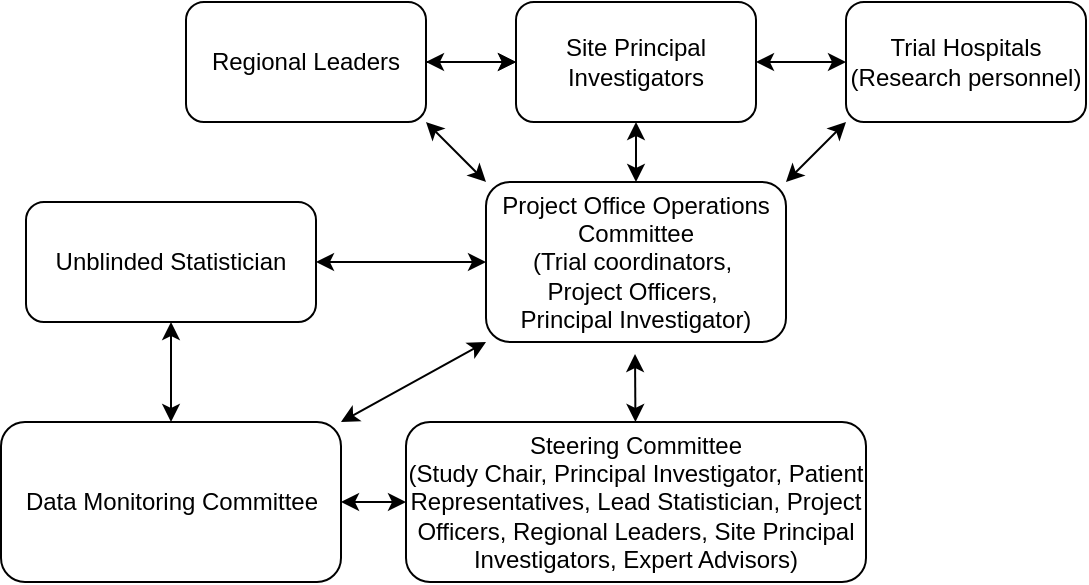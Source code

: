 <mxfile version="24.7.8">
  <diagram name="Page-1" id="yTGzASOgea65CKGcj_yf">
    <mxGraphModel dx="1242" dy="907" grid="1" gridSize="10" guides="1" tooltips="1" connect="1" arrows="1" fold="1" page="1" pageScale="1" pageWidth="850" pageHeight="1100" math="0" shadow="0">
      <root>
        <mxCell id="0" />
        <mxCell id="1" parent="0" />
        <mxCell id="I5sw_uTmaOkr9en3O7h7-2" value="Site Principal Investigators" style="rounded=1;whiteSpace=wrap;html=1;fillColor=none;strokeColor=#000000;fontColor=#000000;" parent="1" vertex="1">
          <mxGeometry x="395" y="250" width="120" height="60" as="geometry" />
        </mxCell>
        <mxCell id="I5sw_uTmaOkr9en3O7h7-3" value="Project Office Operations Committee&lt;div&gt;(Trial coordinators,&amp;nbsp;&lt;/div&gt;&lt;div&gt;Project Officers,&amp;nbsp;&lt;/div&gt;&lt;div&gt;Principal Investigator)&lt;/div&gt;" style="rounded=1;whiteSpace=wrap;html=1;fillColor=none;strokeColor=#000000;fontColor=#000000;" parent="1" vertex="1">
          <mxGeometry x="380" y="340" width="150" height="80" as="geometry" />
        </mxCell>
        <mxCell id="I5sw_uTmaOkr9en3O7h7-4" value="&lt;div&gt;Data Monitoring Committee&lt;/div&gt;" style="rounded=1;whiteSpace=wrap;html=1;fillColor=none;strokeColor=#000000;fontColor=#000000;" parent="1" vertex="1">
          <mxGeometry x="137.5" y="460" width="170" height="80" as="geometry" />
        </mxCell>
        <mxCell id="I5sw_uTmaOkr9en3O7h7-6" value="" style="endArrow=classic;startArrow=classic;html=1;rounded=0;entryX=0;entryY=1;entryDx=0;entryDy=0;exitX=1;exitY=0;exitDx=0;exitDy=0;strokeColor=#000000;fontColor=#000000;" parent="1" source="I5sw_uTmaOkr9en3O7h7-4" target="I5sw_uTmaOkr9en3O7h7-3" edge="1">
          <mxGeometry width="50" height="50" relative="1" as="geometry">
            <mxPoint x="230" y="510" as="sourcePoint" />
            <mxPoint x="280" y="460" as="targetPoint" />
          </mxGeometry>
        </mxCell>
        <mxCell id="I5sw_uTmaOkr9en3O7h7-7" value="" style="endArrow=classic;startArrow=classic;html=1;rounded=0;entryX=0;entryY=0.5;entryDx=0;entryDy=0;exitX=1;exitY=0.5;exitDx=0;exitDy=0;strokeColor=#000000;fontColor=#000000;" parent="1" source="I5sw_uTmaOkr9en3O7h7-4" target="I5sw_uTmaOkr9en3O7h7-5" edge="1">
          <mxGeometry width="50" height="50" relative="1" as="geometry">
            <mxPoint x="230" y="560" as="sourcePoint" />
            <mxPoint x="280" y="520" as="targetPoint" />
          </mxGeometry>
        </mxCell>
        <mxCell id="I5sw_uTmaOkr9en3O7h7-8" value="" style="endArrow=classic;startArrow=classic;html=1;rounded=0;strokeColor=#000000;fontColor=#000000;" parent="1" source="I5sw_uTmaOkr9en3O7h7-5" edge="1">
          <mxGeometry width="50" height="50" relative="1" as="geometry">
            <mxPoint x="454.5" y="506" as="sourcePoint" />
            <mxPoint x="454.5" y="426" as="targetPoint" />
          </mxGeometry>
        </mxCell>
        <mxCell id="I5sw_uTmaOkr9en3O7h7-18" value="" style="edgeStyle=orthogonalEdgeStyle;rounded=0;orthogonalLoop=1;jettySize=auto;html=1;strokeColor=#000000;fontColor=#000000;" parent="1" source="I5sw_uTmaOkr9en3O7h7-9" target="I5sw_uTmaOkr9en3O7h7-2" edge="1">
          <mxGeometry relative="1" as="geometry" />
        </mxCell>
        <mxCell id="I5sw_uTmaOkr9en3O7h7-9" value="Regional Leaders" style="rounded=1;whiteSpace=wrap;html=1;fillColor=none;strokeColor=#000000;fontColor=#000000;" parent="1" vertex="1">
          <mxGeometry x="230" y="250" width="120" height="60" as="geometry" />
        </mxCell>
        <mxCell id="I5sw_uTmaOkr9en3O7h7-5" value="Steering Committee&lt;div&gt;(Study Chair, Principal Investigator, Patient Representatives, Lead Statistician, Project Officers, Regional Leaders, Site Principal Investigators, Expert Advisors)&lt;/div&gt;" style="rounded=1;whiteSpace=wrap;html=1;fillColor=none;strokeColor=#000000;fontColor=#000000;" parent="1" vertex="1">
          <mxGeometry x="340" y="460" width="230" height="80" as="geometry" />
        </mxCell>
        <mxCell id="I5sw_uTmaOkr9en3O7h7-11" value="Trial Hospitals (Research personnel)" style="rounded=1;whiteSpace=wrap;html=1;fillColor=none;strokeColor=#000000;fontColor=#000000;" parent="1" vertex="1">
          <mxGeometry x="560" y="250" width="120" height="60" as="geometry" />
        </mxCell>
        <mxCell id="I5sw_uTmaOkr9en3O7h7-12" value="" style="endArrow=classic;startArrow=classic;html=1;rounded=0;exitX=1;exitY=0;exitDx=0;exitDy=0;strokeColor=#000000;fontColor=#000000;" parent="1" source="I5sw_uTmaOkr9en3O7h7-3" edge="1">
          <mxGeometry width="50" height="50" relative="1" as="geometry">
            <mxPoint x="520" y="340" as="sourcePoint" />
            <mxPoint x="560" y="310" as="targetPoint" />
          </mxGeometry>
        </mxCell>
        <mxCell id="I5sw_uTmaOkr9en3O7h7-13" value="" style="endArrow=classic;startArrow=classic;html=1;rounded=0;exitX=0.5;exitY=0;exitDx=0;exitDy=0;entryX=0.5;entryY=1;entryDx=0;entryDy=0;strokeColor=#000000;fontColor=#000000;" parent="1" source="I5sw_uTmaOkr9en3O7h7-3" target="I5sw_uTmaOkr9en3O7h7-2" edge="1">
          <mxGeometry width="50" height="50" relative="1" as="geometry">
            <mxPoint x="540" y="350" as="sourcePoint" />
            <mxPoint x="570" y="320" as="targetPoint" />
          </mxGeometry>
        </mxCell>
        <mxCell id="I5sw_uTmaOkr9en3O7h7-15" value="" style="endArrow=classic;startArrow=classic;html=1;rounded=0;exitX=1;exitY=1;exitDx=0;exitDy=0;entryX=0;entryY=0;entryDx=0;entryDy=0;strokeColor=#000000;fontColor=#000000;" parent="1" source="I5sw_uTmaOkr9en3O7h7-9" target="I5sw_uTmaOkr9en3O7h7-3" edge="1">
          <mxGeometry width="50" height="50" relative="1" as="geometry">
            <mxPoint x="350" y="350" as="sourcePoint" />
            <mxPoint x="390" y="340" as="targetPoint" />
          </mxGeometry>
        </mxCell>
        <mxCell id="I5sw_uTmaOkr9en3O7h7-16" value="" style="endArrow=classic;startArrow=classic;html=1;rounded=0;entryX=0;entryY=0.5;entryDx=0;entryDy=0;exitX=1;exitY=0.5;exitDx=0;exitDy=0;strokeColor=#000000;fontColor=#000000;" parent="1" source="I5sw_uTmaOkr9en3O7h7-2" target="I5sw_uTmaOkr9en3O7h7-11" edge="1">
          <mxGeometry width="50" height="50" relative="1" as="geometry">
            <mxPoint x="520" y="280" as="sourcePoint" />
            <mxPoint x="570" y="230" as="targetPoint" />
          </mxGeometry>
        </mxCell>
        <mxCell id="I5sw_uTmaOkr9en3O7h7-17" value="" style="endArrow=classic;startArrow=classic;html=1;rounded=0;strokeColor=#000000;fontColor=#000000;" parent="1" edge="1">
          <mxGeometry width="50" height="50" relative="1" as="geometry">
            <mxPoint x="350" y="280" as="sourcePoint" />
            <mxPoint x="395" y="280" as="targetPoint" />
          </mxGeometry>
        </mxCell>
        <mxCell id="I5sw_uTmaOkr9en3O7h7-19" value="Unblinded Statistician" style="rounded=1;whiteSpace=wrap;html=1;fillColor=none;strokeColor=#000000;fontColor=#000000;" parent="1" vertex="1">
          <mxGeometry x="150" y="350" width="145" height="60" as="geometry" />
        </mxCell>
        <mxCell id="I5sw_uTmaOkr9en3O7h7-20" value="" style="endArrow=classic;startArrow=classic;html=1;rounded=0;entryX=0;entryY=0.5;entryDx=0;entryDy=0;exitX=1;exitY=0.5;exitDx=0;exitDy=0;strokeColor=#000000;fontColor=#000000;" parent="1" source="I5sw_uTmaOkr9en3O7h7-19" target="I5sw_uTmaOkr9en3O7h7-3" edge="1">
          <mxGeometry width="50" height="50" relative="1" as="geometry">
            <mxPoint x="360" y="470" as="sourcePoint" />
            <mxPoint x="390" y="430" as="targetPoint" />
          </mxGeometry>
        </mxCell>
        <mxCell id="I5sw_uTmaOkr9en3O7h7-21" value="" style="endArrow=classic;startArrow=classic;html=1;rounded=0;entryX=0.5;entryY=1;entryDx=0;entryDy=0;exitX=0.5;exitY=0;exitDx=0;exitDy=0;strokeColor=#000000;fontColor=#000000;" parent="1" source="I5sw_uTmaOkr9en3O7h7-4" target="I5sw_uTmaOkr9en3O7h7-19" edge="1">
          <mxGeometry width="50" height="50" relative="1" as="geometry">
            <mxPoint x="370" y="480" as="sourcePoint" />
            <mxPoint x="400" y="440" as="targetPoint" />
          </mxGeometry>
        </mxCell>
      </root>
    </mxGraphModel>
  </diagram>
</mxfile>
